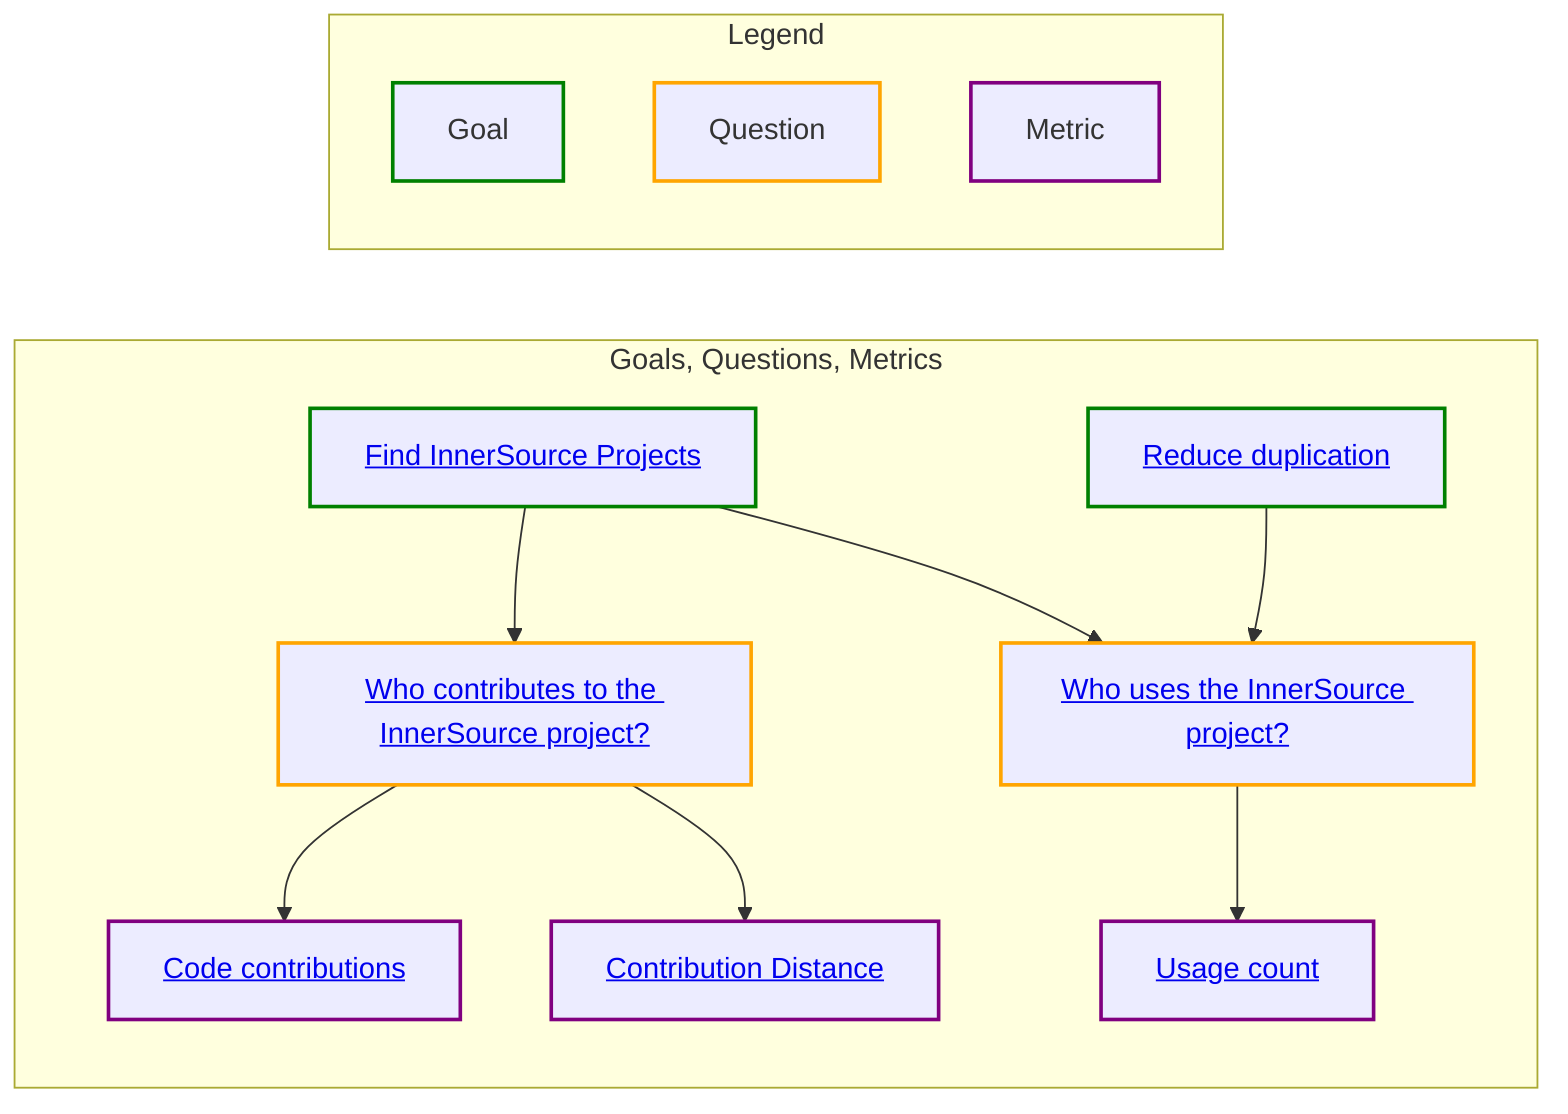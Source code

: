 graph LR;

    subgraph GQM[Goals, Questions, Metrics]

      find-projects.md[<a href='https://github.com/InnerSourceCommons/managing-inner-source-projects/blob/main/measuring//goals/find-projects.md'>Find InnerSource Projects</a>]
    reduce-duplication.md[<a href='https://github.com/InnerSourceCommons/managing-inner-source-projects/blob/main/measuring//goals/reduce-duplication.md'>Reduce duplication</a>]
    who-contributes.md[<a href='https://github.com/InnerSourceCommons/managing-inner-source-projects/blob/main/measuring//questions/who-contributes.md'>Who contributes to the InnerSource project?</a>]
    who-uses.md[<a href='https://github.com/InnerSourceCommons/managing-inner-source-projects/blob/main/measuring//questions/who-uses.md'>Who uses the InnerSource project?</a>]
    code-contributions.md[<a href='https://github.com/InnerSourceCommons/managing-inner-source-projects/blob/main/measuring//metrics/code-contributions.md'>Code contributions</a>]
    contribution-distance.md[<a href='https://github.com/InnerSourceCommons/managing-inner-source-projects/blob/main/measuring//metrics/contribution-distance.md'>Contribution Distance</a>]
    usage-count.md[<a href='https://github.com/InnerSourceCommons/managing-inner-source-projects/blob/main/measuring//metrics/usage-count.md'>Usage count</a>]
    find-projects.md-->who-uses.md
    find-projects.md-->who-contributes.md
    reduce-duplication.md-->who-uses.md
    who-contributes.md-->code-contributions.md
    who-contributes.md-->contribution-distance.md
    who-uses.md-->usage-count.md
  end
      subgraph Legend
        direction TB

        goal[Goal]
        question[Question]
        metric[Metric]

        classDef goals stroke:green,stroke-width:2px;
        class goal,find-projects.md,reduce-duplication.md goals

        classDef questions stroke:orange,stroke-width:2px;
        class question,who-contributes.md,who-uses.md questions

        classDef metrics stroke:purple,stroke-width:2px;
        class metric,code-contributions.md,contribution-distance.md,usage-count.md metrics
      end